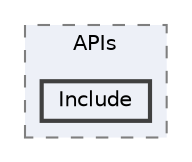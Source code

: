 digraph "Core/Client/APIs/Include"
{
 // LATEX_PDF_SIZE
  bgcolor="transparent";
  edge [fontname=Helvetica,fontsize=10,labelfontname=Helvetica,labelfontsize=10];
  node [fontname=Helvetica,fontsize=10,shape=box,height=0.2,width=0.4];
  compound=true
  subgraph clusterdir_b7b2500cc9a89f3dd5431fdb3ea9272b {
    graph [ bgcolor="#edf0f7", pencolor="grey50", label="APIs", fontname=Helvetica,fontsize=10 style="filled,dashed", URL="dir_b7b2500cc9a89f3dd5431fdb3ea9272b.html",tooltip=""]
  dir_3044bcadfaa65cf61b36b020f863e105 [label="Include", fillcolor="#edf0f7", color="grey25", style="filled,bold", URL="dir_3044bcadfaa65cf61b36b020f863e105.html",tooltip=""];
  }
}
